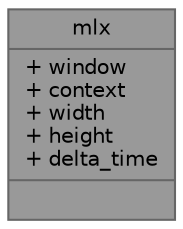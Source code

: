 digraph "mlx"
{
 // INTERACTIVE_SVG=YES
 // LATEX_PDF_SIZE
  bgcolor="transparent";
  edge [fontname=Helvetica,fontsize=10,labelfontname=Helvetica,labelfontsize=10];
  node [fontname=Helvetica,fontsize=10,shape=box,height=0.2,width=0.4];
  Node1 [shape=record,label="{mlx\n|+ window\l+ context\l+ width\l+ height\l+ delta_time\l|}",height=0.2,width=0.4,color="gray40", fillcolor="grey60", style="filled", fontcolor="black",tooltip=" "];
}
